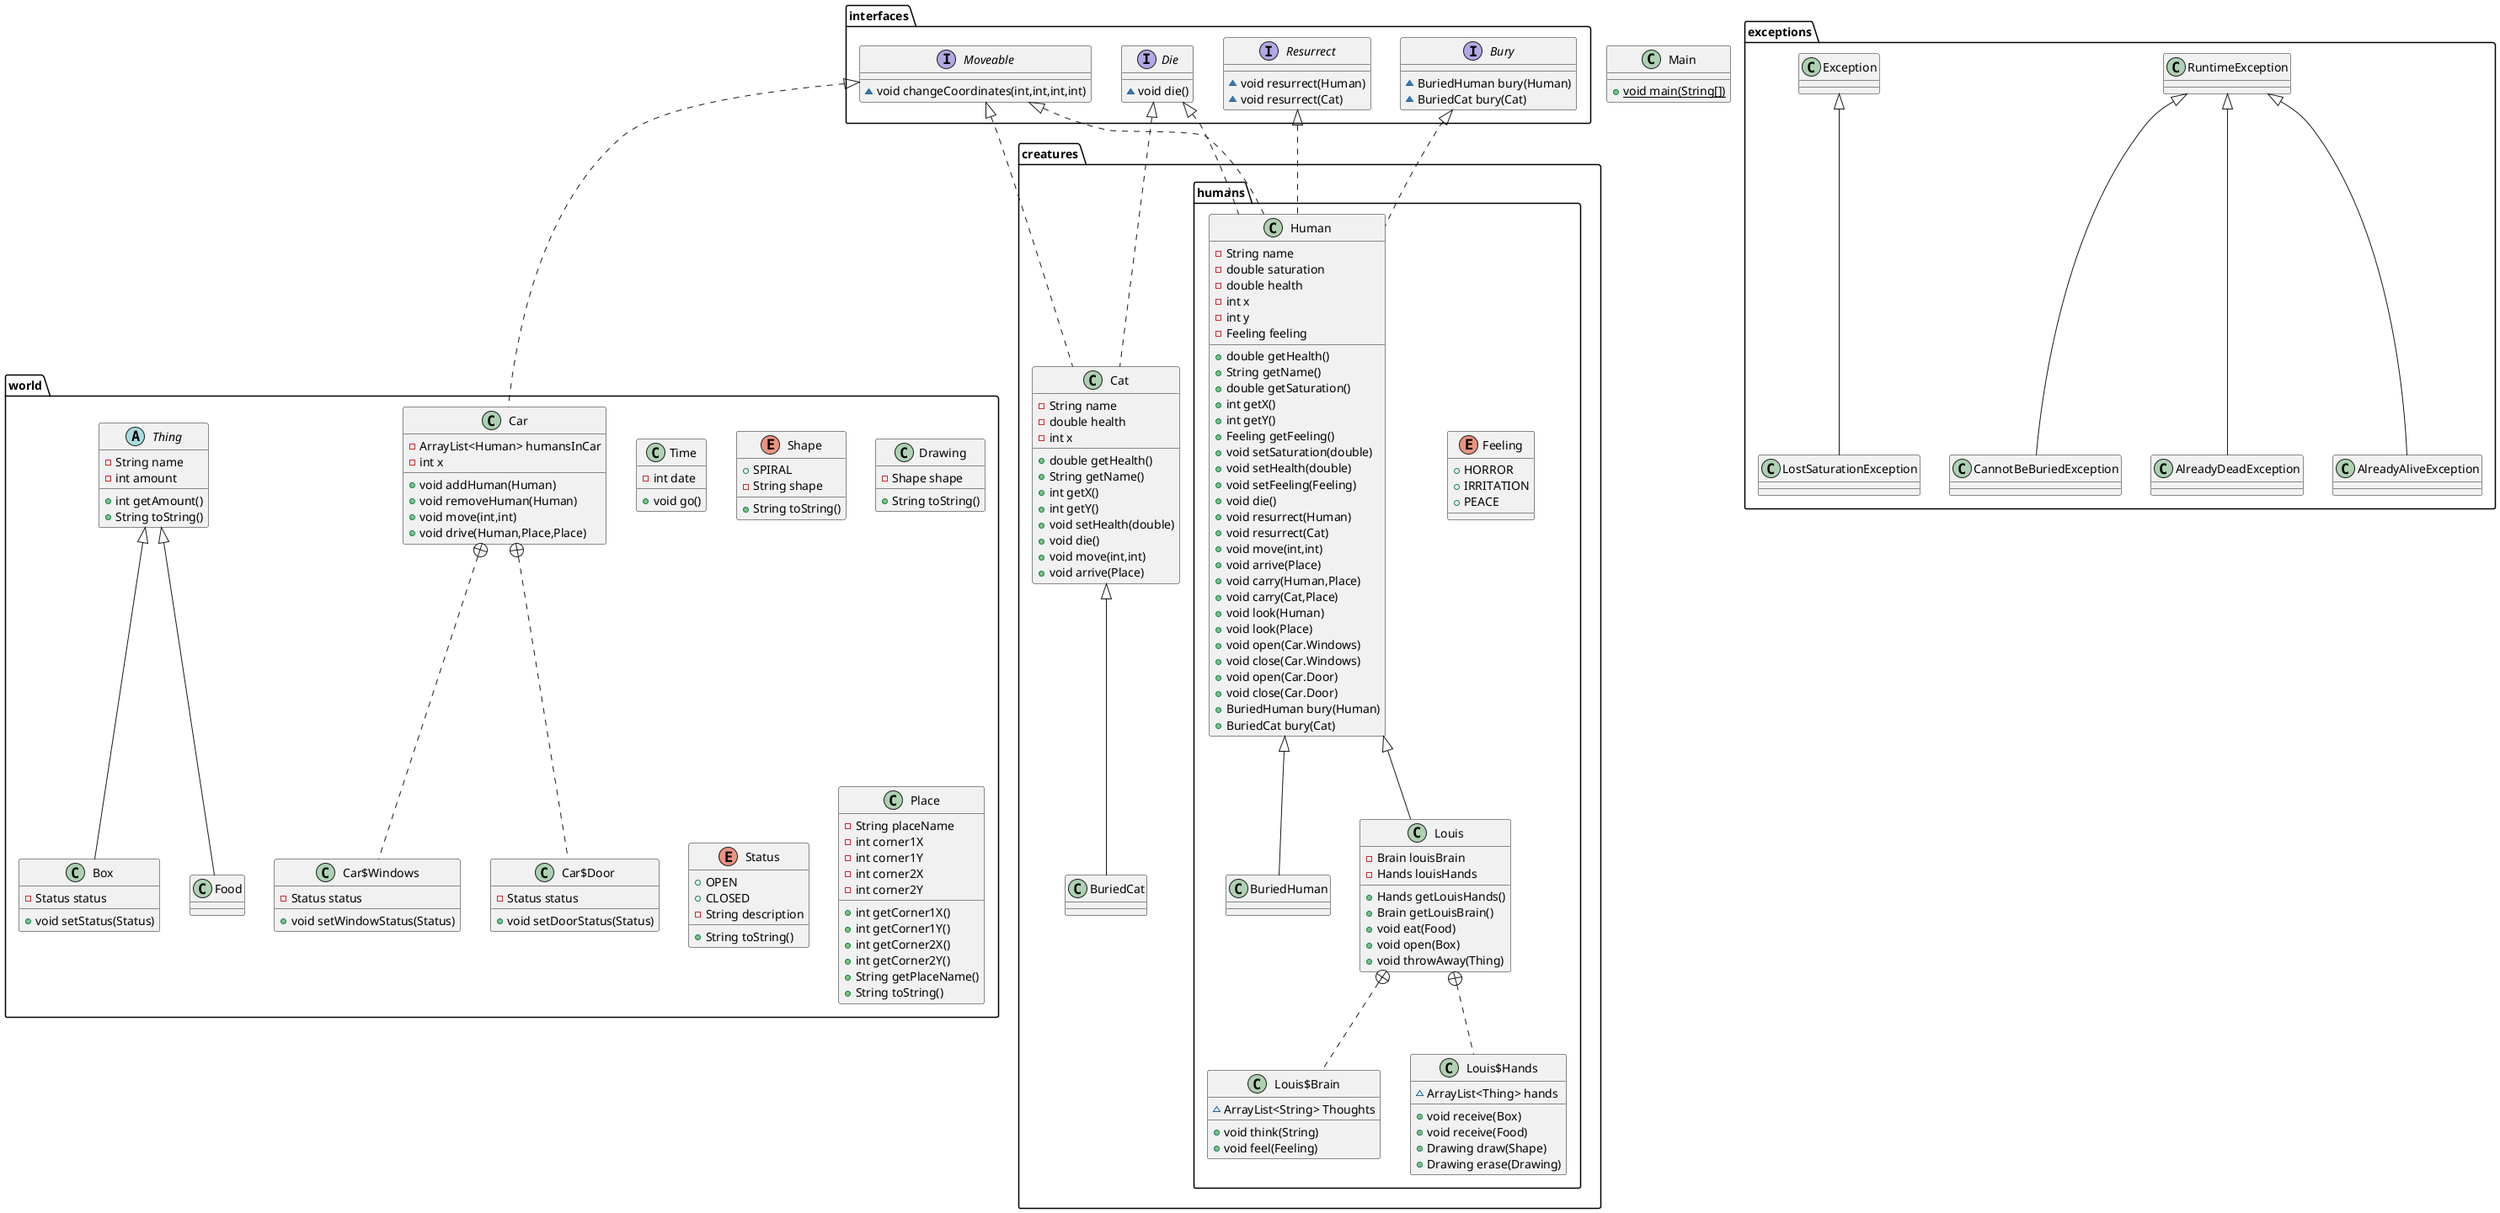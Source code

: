 @startuml
class world.Time {
- int date
+ void go()
}
interface interfaces.Moveable {
~ void changeCoordinates(int,int,int,int)
}
class world.Car {
- ArrayList<Human> humansInCar
- int x
+ void addHuman(Human)
+ void removeHuman(Human)
+ void move(int,int)
+ void drive(Human,Place,Place)
}
class world.Car$Door {
- Status status
+ void setDoorStatus(Status)
}
class world.Car$Windows {
- Status status
+ void setWindowStatus(Status)
}
class creatures.humans.Louis {
- Brain louisBrain
- Hands louisHands
+ Hands getLouisHands()
+ Brain getLouisBrain()
+ void eat(Food)
+ void open(Box)
+ void throwAway(Thing)
}
class creatures.humans.Louis$Brain {
~ ArrayList<String> Thoughts
+ void think(String)
+ void feel(Feeling)
}
class creatures.humans.Louis$Hands {
~ ArrayList<Thing> hands
+ void receive(Box)
+ void receive(Food)
+ Drawing draw(Shape)
+ Drawing erase(Drawing)
}
enum world.Shape {
+  SPIRAL
- String shape
+ String toString()
}
enum creatures.humans.Feeling {
+  HORROR
+  IRRITATION
+  PEACE
}
class creatures.BuriedCat {
}
class exceptions.AlreadyDeadException {
}
class world.Drawing {
- Shape shape
+ String toString()
}
class creatures.humans.Human {
- String name
- double saturation
- double health
- int x
- int y
- Feeling feeling
+ double getHealth()
+ String getName()
+ double getSaturation()
+ int getX()
+ int getY()
+ Feeling getFeeling()
+ void setSaturation(double)
+ void setHealth(double)
+ void setFeeling(Feeling)
+ void die()
+ void resurrect(Human)
+ void resurrect(Cat)
+ void move(int,int)
+ void arrive(Place)
+ void carry(Human,Place)
+ void carry(Cat,Place)
+ void look(Human)
+ void look(Place)
+ void open(Car.Windows)
+ void close(Car.Windows)
+ void open(Car.Door)
+ void close(Car.Door)
+ BuriedHuman bury(Human)
+ BuriedCat bury(Cat)
}
class world.Food {
}
class exceptions.LostSaturationException {
}
interface interfaces.Die {
~ void die()
}
enum world.Status {
+  OPEN
+  CLOSED
- String description
+ String toString()
}
class exceptions.AlreadyAliveException {
}
class exceptions.CannotBeBuriedException {
}
class world.Box {
- Status status
+ void setStatus(Status)
}
class Main {
+ {static} void main(String[])
}
interface interfaces.Resurrect {
~ void resurrect(Human)
~ void resurrect(Cat)
}
class creatures.Cat {
- String name
- double health
- int x
+ double getHealth()
+ String getName()
+ int getX()
+ int getY()
+ void setHealth(double)
+ void die()
+ void move(int,int)
+ void arrive(Place)
}
abstract class world.Thing {
- String name
- int amount
+ int getAmount()
+ String toString()
}
class world.Place {
- String placeName
- int corner1X
- int corner1Y
- int corner2X
- int corner2Y
+ int getCorner1X()
+ int getCorner1Y()
+ int getCorner2X()
+ int getCorner2Y()
+ String getPlaceName()
+ String toString()
}
interface interfaces.Bury {
~ BuriedHuman bury(Human)
~ BuriedCat bury(Cat)
}
class creatures.humans.BuriedHuman {
}


interfaces.Moveable <|.. world.Car
world.Car +.. world.Car$Door
world.Car +.. world.Car$Windows
creatures.humans.Human <|-- creatures.humans.Louis
creatures.humans.Louis +.. creatures.humans.Louis$Brain
creatures.humans.Louis +.. creatures.humans.Louis$Hands
creatures.Cat <|-- creatures.BuriedCat
exceptions.RuntimeException <|-- exceptions.AlreadyDeadException
interfaces.Die <|.. creatures.humans.Human
interfaces.Resurrect <|.. creatures.humans.Human
interfaces.Bury <|.. creatures.humans.Human
interfaces.Moveable <|.. creatures.humans.Human
world.Thing <|-- world.Food
exceptions.Exception <|-- exceptions.LostSaturationException
exceptions.RuntimeException <|-- exceptions.AlreadyAliveException
exceptions.RuntimeException <|-- exceptions.CannotBeBuriedException
world.Thing <|-- world.Box
interfaces.Die <|.. creatures.Cat
interfaces.Moveable <|.. creatures.Cat
creatures.humans.Human <|-- creatures.humans.BuriedHuman
@enduml